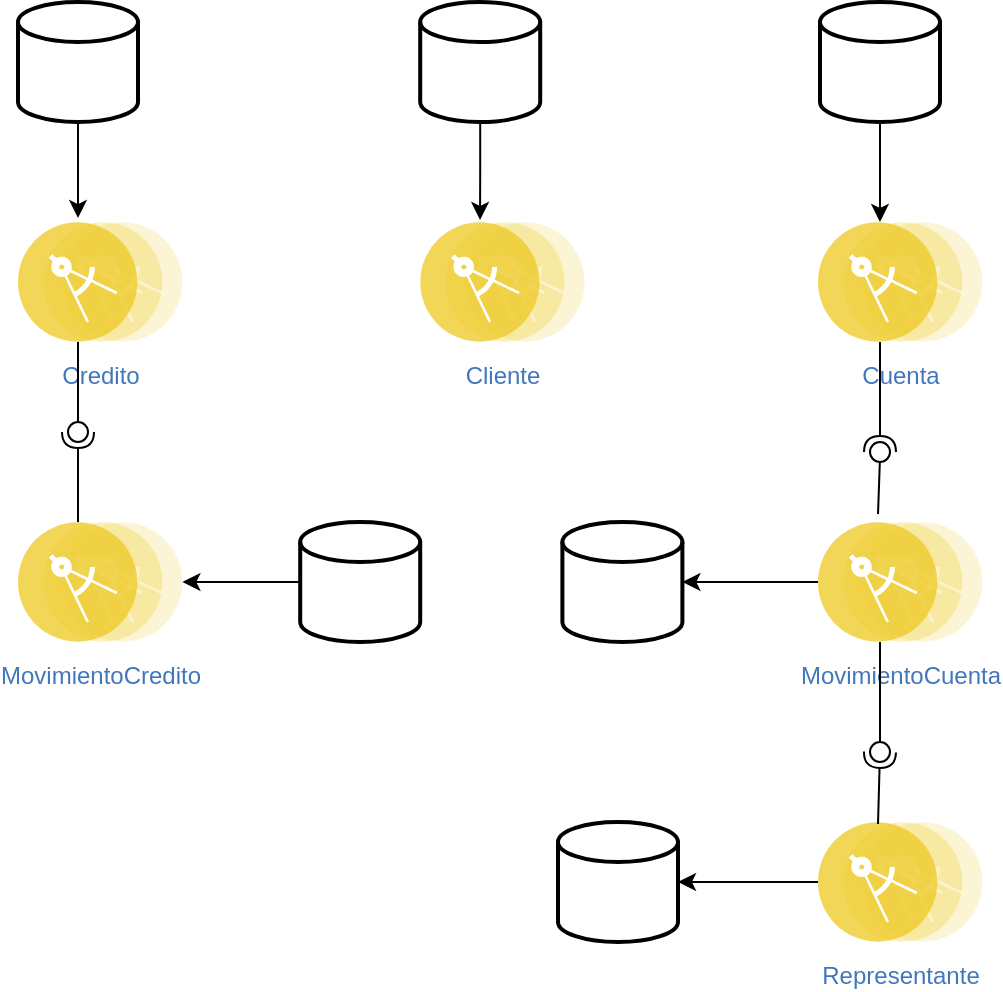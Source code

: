 <mxfile version="15.8.3" type="device"><diagram id="dOPfxhmqqvQrBMK5G8li" name="Page-1"><mxGraphModel dx="868" dy="482" grid="1" gridSize="10" guides="1" tooltips="1" connect="1" arrows="1" fold="1" page="1" pageScale="1" pageWidth="827" pageHeight="1169" math="0" shadow="0"><root><mxCell id="0"/><mxCell id="1" parent="0"/><mxCell id="RuCSDj6LB42M5g_oh6Do-4" value="Cliente" style="aspect=fixed;perimeter=ellipsePerimeter;html=1;align=center;shadow=0;dashed=0;fontColor=#4277BB;labelBackgroundColor=#ffffff;fontSize=12;spacingTop=3;image;image=img/lib/ibm/applications/microservice.svg;" parent="1" vertex="1"><mxGeometry x="371.1" y="140" width="82.2" height="60" as="geometry"/></mxCell><mxCell id="RuCSDj6LB42M5g_oh6Do-5" value="Credito" style="aspect=fixed;perimeter=ellipsePerimeter;html=1;align=center;shadow=0;dashed=0;fontColor=#4277BB;labelBackgroundColor=#ffffff;fontSize=12;spacingTop=3;image;image=img/lib/ibm/applications/microservice.svg;" parent="1" vertex="1"><mxGeometry x="170" y="140" width="82.2" height="60" as="geometry"/></mxCell><mxCell id="RuCSDj6LB42M5g_oh6Do-6" value="Cuenta" style="aspect=fixed;perimeter=ellipsePerimeter;html=1;align=center;shadow=0;dashed=0;fontColor=#4277BB;labelBackgroundColor=#ffffff;fontSize=12;spacingTop=3;image;image=img/lib/ibm/applications/microservice.svg;" parent="1" vertex="1"><mxGeometry x="570" y="140" width="82.2" height="60" as="geometry"/></mxCell><mxCell id="RuCSDj6LB42M5g_oh6Do-7" value="MovimientoCredito" style="aspect=fixed;perimeter=ellipsePerimeter;html=1;align=center;shadow=0;dashed=0;fontColor=#4277BB;labelBackgroundColor=#ffffff;fontSize=12;spacingTop=3;image;image=img/lib/ibm/applications/microservice.svg;" parent="1" vertex="1"><mxGeometry x="170" y="290" width="82.2" height="60" as="geometry"/></mxCell><mxCell id="uG4KRS68xH1q5n4EnnRo-11" style="edgeStyle=orthogonalEdgeStyle;rounded=0;orthogonalLoop=1;jettySize=auto;html=1;" edge="1" parent="1" source="RuCSDj6LB42M5g_oh6Do-8" target="uG4KRS68xH1q5n4EnnRo-9"><mxGeometry relative="1" as="geometry"/></mxCell><mxCell id="RuCSDj6LB42M5g_oh6Do-8" value="MovimientoCuenta" style="aspect=fixed;perimeter=ellipsePerimeter;html=1;align=center;shadow=0;dashed=0;fontColor=#4277BB;labelBackgroundColor=#ffffff;fontSize=12;spacingTop=3;image;image=img/lib/ibm/applications/microservice.svg;" parent="1" vertex="1"><mxGeometry x="570" y="290" width="82.2" height="60" as="geometry"/></mxCell><mxCell id="uG4KRS68xH1q5n4EnnRo-41" style="edgeStyle=orthogonalEdgeStyle;rounded=0;orthogonalLoop=1;jettySize=auto;html=1;exitX=0.5;exitY=1;exitDx=0;exitDy=0;exitPerimeter=0;entryX=0.364;entryY=-0.017;entryDx=0;entryDy=0;entryPerimeter=0;" edge="1" parent="1" source="uG4KRS68xH1q5n4EnnRo-1" target="RuCSDj6LB42M5g_oh6Do-4"><mxGeometry relative="1" as="geometry"/></mxCell><mxCell id="uG4KRS68xH1q5n4EnnRo-1" value="" style="strokeWidth=2;html=1;shape=mxgraph.flowchart.database;whiteSpace=wrap;" vertex="1" parent="1"><mxGeometry x="371.1" y="30" width="60" height="60" as="geometry"/></mxCell><mxCell id="uG4KRS68xH1q5n4EnnRo-42" style="edgeStyle=orthogonalEdgeStyle;rounded=0;orthogonalLoop=1;jettySize=auto;html=1;exitX=0.5;exitY=1;exitDx=0;exitDy=0;exitPerimeter=0;entryX=0.365;entryY=-0.033;entryDx=0;entryDy=0;entryPerimeter=0;" edge="1" parent="1" source="uG4KRS68xH1q5n4EnnRo-3" target="RuCSDj6LB42M5g_oh6Do-5"><mxGeometry relative="1" as="geometry"/></mxCell><mxCell id="uG4KRS68xH1q5n4EnnRo-3" value="" style="strokeWidth=2;html=1;shape=mxgraph.flowchart.database;whiteSpace=wrap;" vertex="1" parent="1"><mxGeometry x="170" y="30" width="60" height="60" as="geometry"/></mxCell><mxCell id="uG4KRS68xH1q5n4EnnRo-39" style="edgeStyle=orthogonalEdgeStyle;rounded=0;orthogonalLoop=1;jettySize=auto;html=1;exitX=0.5;exitY=1;exitDx=0;exitDy=0;exitPerimeter=0;entryX=0.377;entryY=0;entryDx=0;entryDy=0;entryPerimeter=0;" edge="1" parent="1" source="uG4KRS68xH1q5n4EnnRo-5" target="RuCSDj6LB42M5g_oh6Do-6"><mxGeometry relative="1" as="geometry"/></mxCell><mxCell id="uG4KRS68xH1q5n4EnnRo-5" value="" style="strokeWidth=2;html=1;shape=mxgraph.flowchart.database;whiteSpace=wrap;" vertex="1" parent="1"><mxGeometry x="571" y="30" width="60" height="60" as="geometry"/></mxCell><mxCell id="uG4KRS68xH1q5n4EnnRo-8" style="edgeStyle=orthogonalEdgeStyle;rounded=0;orthogonalLoop=1;jettySize=auto;html=1;" edge="1" parent="1" source="uG4KRS68xH1q5n4EnnRo-7" target="RuCSDj6LB42M5g_oh6Do-7"><mxGeometry relative="1" as="geometry"/></mxCell><mxCell id="uG4KRS68xH1q5n4EnnRo-7" value="" style="strokeWidth=2;html=1;shape=mxgraph.flowchart.database;whiteSpace=wrap;" vertex="1" parent="1"><mxGeometry x="311.1" y="290" width="60" height="60" as="geometry"/></mxCell><mxCell id="uG4KRS68xH1q5n4EnnRo-9" value="" style="strokeWidth=2;html=1;shape=mxgraph.flowchart.database;whiteSpace=wrap;" vertex="1" parent="1"><mxGeometry x="442.2" y="290" width="60" height="60" as="geometry"/></mxCell><mxCell id="uG4KRS68xH1q5n4EnnRo-12" value="" style="strokeWidth=2;html=1;shape=mxgraph.flowchart.database;whiteSpace=wrap;" vertex="1" parent="1"><mxGeometry x="440" y="440" width="60" height="60" as="geometry"/></mxCell><mxCell id="uG4KRS68xH1q5n4EnnRo-21" style="edgeStyle=orthogonalEdgeStyle;rounded=0;orthogonalLoop=1;jettySize=auto;html=1;" edge="1" parent="1" source="uG4KRS68xH1q5n4EnnRo-13" target="uG4KRS68xH1q5n4EnnRo-12"><mxGeometry relative="1" as="geometry"/></mxCell><mxCell id="uG4KRS68xH1q5n4EnnRo-13" value="Representante" style="aspect=fixed;perimeter=ellipsePerimeter;html=1;align=center;shadow=0;dashed=0;fontColor=#4277BB;labelBackgroundColor=#ffffff;fontSize=12;spacingTop=3;image;image=img/lib/ibm/applications/microservice.svg;" vertex="1" parent="1"><mxGeometry x="570" y="440" width="82.2" height="60" as="geometry"/></mxCell><mxCell id="uG4KRS68xH1q5n4EnnRo-28" value="" style="rounded=0;orthogonalLoop=1;jettySize=auto;html=1;endArrow=none;endFill=0;sketch=0;sourcePerimeterSpacing=0;targetPerimeterSpacing=0;" edge="1" target="uG4KRS68xH1q5n4EnnRo-30" parent="1"><mxGeometry relative="1" as="geometry"><mxPoint x="601" y="350" as="sourcePoint"/></mxGeometry></mxCell><mxCell id="uG4KRS68xH1q5n4EnnRo-29" value="" style="rounded=0;orthogonalLoop=1;jettySize=auto;html=1;endArrow=halfCircle;endFill=0;entryX=0.5;entryY=0.5;endSize=6;strokeWidth=1;sketch=0;exitX=0.365;exitY=0.017;exitDx=0;exitDy=0;exitPerimeter=0;" edge="1" target="uG4KRS68xH1q5n4EnnRo-30" parent="1" source="uG4KRS68xH1q5n4EnnRo-13"><mxGeometry relative="1" as="geometry"><mxPoint x="621" y="405" as="sourcePoint"/></mxGeometry></mxCell><mxCell id="uG4KRS68xH1q5n4EnnRo-30" value="" style="ellipse;whiteSpace=wrap;html=1;align=center;aspect=fixed;resizable=0;points=[];outlineConnect=0;sketch=0;" vertex="1" parent="1"><mxGeometry x="596" y="400" width="10" height="10" as="geometry"/></mxCell><mxCell id="uG4KRS68xH1q5n4EnnRo-32" value="" style="rounded=0;orthogonalLoop=1;jettySize=auto;html=1;endArrow=none;endFill=0;sketch=0;sourcePerimeterSpacing=0;targetPerimeterSpacing=0;exitX=0.365;exitY=-0.067;exitDx=0;exitDy=0;exitPerimeter=0;" edge="1" target="uG4KRS68xH1q5n4EnnRo-34" parent="1" source="RuCSDj6LB42M5g_oh6Do-8"><mxGeometry relative="1" as="geometry"><mxPoint x="581" y="255" as="sourcePoint"/></mxGeometry></mxCell><mxCell id="uG4KRS68xH1q5n4EnnRo-33" value="" style="rounded=0;orthogonalLoop=1;jettySize=auto;html=1;endArrow=halfCircle;endFill=0;entryX=0.5;entryY=0.5;endSize=6;strokeWidth=1;sketch=0;exitX=0.377;exitY=1;exitDx=0;exitDy=0;exitPerimeter=0;" edge="1" target="uG4KRS68xH1q5n4EnnRo-34" parent="1" source="RuCSDj6LB42M5g_oh6Do-6"><mxGeometry relative="1" as="geometry"><mxPoint x="621" y="255" as="sourcePoint"/></mxGeometry></mxCell><mxCell id="uG4KRS68xH1q5n4EnnRo-34" value="" style="ellipse;whiteSpace=wrap;html=1;align=center;aspect=fixed;resizable=0;points=[];outlineConnect=0;sketch=0;" vertex="1" parent="1"><mxGeometry x="596" y="250" width="10" height="10" as="geometry"/></mxCell><mxCell id="uG4KRS68xH1q5n4EnnRo-43" value="" style="rounded=0;orthogonalLoop=1;jettySize=auto;html=1;endArrow=none;endFill=0;sketch=0;sourcePerimeterSpacing=0;targetPerimeterSpacing=0;" edge="1" target="uG4KRS68xH1q5n4EnnRo-45" parent="1"><mxGeometry relative="1" as="geometry"><mxPoint x="200" y="200" as="sourcePoint"/></mxGeometry></mxCell><mxCell id="uG4KRS68xH1q5n4EnnRo-44" value="" style="rounded=0;orthogonalLoop=1;jettySize=auto;html=1;endArrow=halfCircle;endFill=0;entryX=0.5;entryY=0.5;endSize=6;strokeWidth=1;sketch=0;exitX=0.365;exitY=0;exitDx=0;exitDy=0;exitPerimeter=0;" edge="1" target="uG4KRS68xH1q5n4EnnRo-45" parent="1" source="RuCSDj6LB42M5g_oh6Do-7"><mxGeometry relative="1" as="geometry"><mxPoint x="231" y="245" as="sourcePoint"/></mxGeometry></mxCell><mxCell id="uG4KRS68xH1q5n4EnnRo-45" value="" style="ellipse;whiteSpace=wrap;html=1;align=center;aspect=fixed;resizable=0;points=[];outlineConnect=0;sketch=0;" vertex="1" parent="1"><mxGeometry x="195" y="240" width="10" height="10" as="geometry"/></mxCell></root></mxGraphModel></diagram></mxfile>